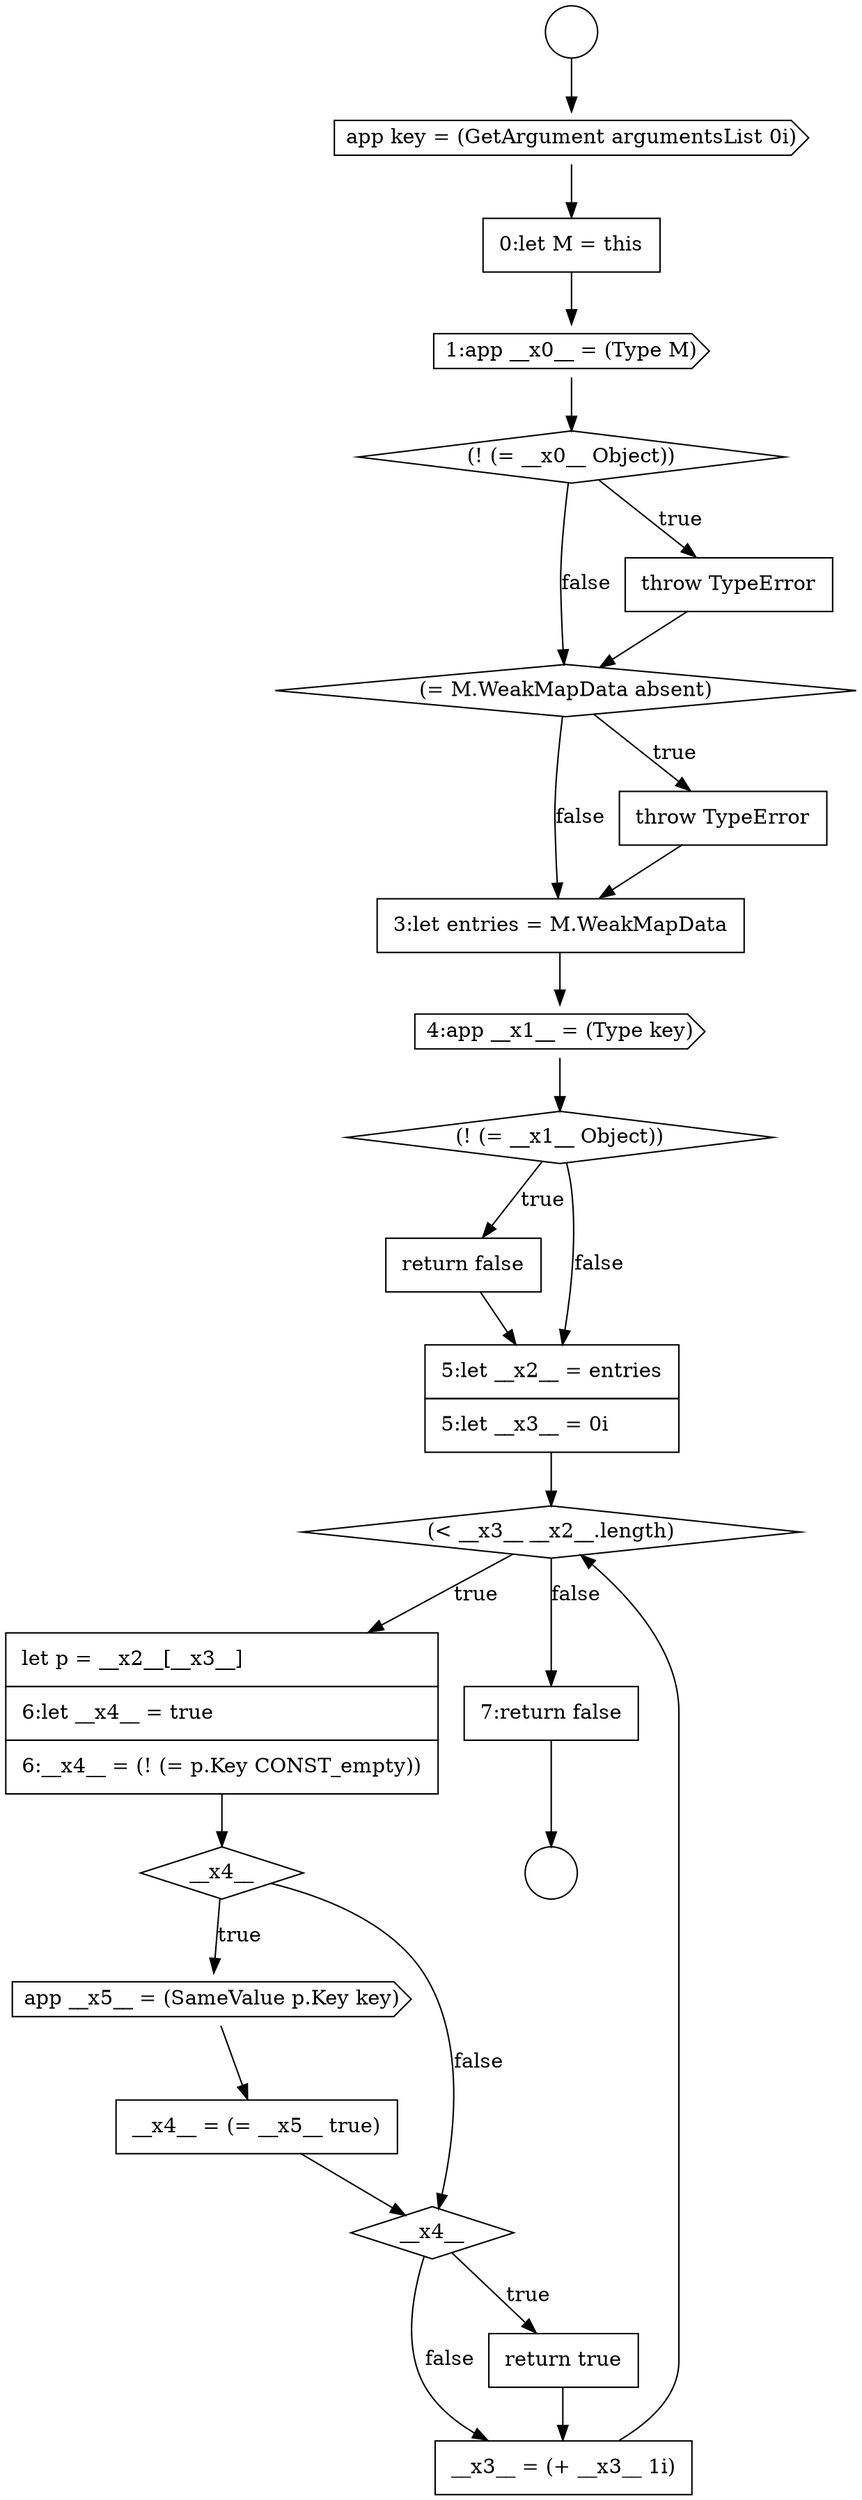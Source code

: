 digraph {
  node14824 [shape=none, margin=0, label=<<font color="black">
    <table border="0" cellborder="1" cellspacing="0" cellpadding="10">
      <tr><td align="left">3:let entries = M.WeakMapData</td></tr>
    </table>
  </font>> color="black" fillcolor="white" style=filled]
  node14827 [shape=none, margin=0, label=<<font color="black">
    <table border="0" cellborder="1" cellspacing="0" cellpadding="10">
      <tr><td align="left">return false</td></tr>
    </table>
  </font>> color="black" fillcolor="white" style=filled]
  node14832 [shape=cds, label=<<font color="black">app __x5__ = (SameValue p.Key key)</font>> color="black" fillcolor="white" style=filled]
  node14823 [shape=none, margin=0, label=<<font color="black">
    <table border="0" cellborder="1" cellspacing="0" cellpadding="10">
      <tr><td align="left">throw TypeError</td></tr>
    </table>
  </font>> color="black" fillcolor="white" style=filled]
  node14828 [shape=none, margin=0, label=<<font color="black">
    <table border="0" cellborder="1" cellspacing="0" cellpadding="10">
      <tr><td align="left">5:let __x2__ = entries</td></tr>
      <tr><td align="left">5:let __x3__ = 0i</td></tr>
    </table>
  </font>> color="black" fillcolor="white" style=filled]
  node14822 [shape=diamond, label=<<font color="black">(= M.WeakMapData absent)</font>> color="black" fillcolor="white" style=filled]
  node14833 [shape=none, margin=0, label=<<font color="black">
    <table border="0" cellborder="1" cellspacing="0" cellpadding="10">
      <tr><td align="left">__x4__ = (= __x5__ true)</td></tr>
    </table>
  </font>> color="black" fillcolor="white" style=filled]
  node14829 [shape=diamond, label=<<font color="black">(&lt; __x3__ __x2__.length)</font>> color="black" fillcolor="white" style=filled]
  node14818 [shape=none, margin=0, label=<<font color="black">
    <table border="0" cellborder="1" cellspacing="0" cellpadding="10">
      <tr><td align="left">0:let M = this</td></tr>
    </table>
  </font>> color="black" fillcolor="white" style=filled]
  node14825 [shape=cds, label=<<font color="black">4:app __x1__ = (Type key)</font>> color="black" fillcolor="white" style=filled]
  node14830 [shape=none, margin=0, label=<<font color="black">
    <table border="0" cellborder="1" cellspacing="0" cellpadding="10">
      <tr><td align="left">let p = __x2__[__x3__]</td></tr>
      <tr><td align="left">6:let __x4__ = true</td></tr>
      <tr><td align="left">6:__x4__ = (! (= p.Key CONST_empty))</td></tr>
    </table>
  </font>> color="black" fillcolor="white" style=filled]
  node14837 [shape=none, margin=0, label=<<font color="black">
    <table border="0" cellborder="1" cellspacing="0" cellpadding="10">
      <tr><td align="left">7:return false</td></tr>
    </table>
  </font>> color="black" fillcolor="white" style=filled]
  node14815 [shape=circle label=" " color="black" fillcolor="white" style=filled]
  node14817 [shape=cds, label=<<font color="black">app key = (GetArgument argumentsList 0i)</font>> color="black" fillcolor="white" style=filled]
  node14836 [shape=none, margin=0, label=<<font color="black">
    <table border="0" cellborder="1" cellspacing="0" cellpadding="10">
      <tr><td align="left">__x3__ = (+ __x3__ 1i)</td></tr>
    </table>
  </font>> color="black" fillcolor="white" style=filled]
  node14821 [shape=none, margin=0, label=<<font color="black">
    <table border="0" cellborder="1" cellspacing="0" cellpadding="10">
      <tr><td align="left">throw TypeError</td></tr>
    </table>
  </font>> color="black" fillcolor="white" style=filled]
  node14826 [shape=diamond, label=<<font color="black">(! (= __x1__ Object))</font>> color="black" fillcolor="white" style=filled]
  node14816 [shape=circle label=" " color="black" fillcolor="white" style=filled]
  node14831 [shape=diamond, label=<<font color="black">__x4__</font>> color="black" fillcolor="white" style=filled]
  node14820 [shape=diamond, label=<<font color="black">(! (= __x0__ Object))</font>> color="black" fillcolor="white" style=filled]
  node14835 [shape=none, margin=0, label=<<font color="black">
    <table border="0" cellborder="1" cellspacing="0" cellpadding="10">
      <tr><td align="left">return true</td></tr>
    </table>
  </font>> color="black" fillcolor="white" style=filled]
  node14819 [shape=cds, label=<<font color="black">1:app __x0__ = (Type M)</font>> color="black" fillcolor="white" style=filled]
  node14834 [shape=diamond, label=<<font color="black">__x4__</font>> color="black" fillcolor="white" style=filled]
  node14828 -> node14829 [ color="black"]
  node14831 -> node14832 [label=<<font color="black">true</font>> color="black"]
  node14831 -> node14834 [label=<<font color="black">false</font>> color="black"]
  node14825 -> node14826 [ color="black"]
  node14835 -> node14836 [ color="black"]
  node14817 -> node14818 [ color="black"]
  node14820 -> node14821 [label=<<font color="black">true</font>> color="black"]
  node14820 -> node14822 [label=<<font color="black">false</font>> color="black"]
  node14826 -> node14827 [label=<<font color="black">true</font>> color="black"]
  node14826 -> node14828 [label=<<font color="black">false</font>> color="black"]
  node14829 -> node14830 [label=<<font color="black">true</font>> color="black"]
  node14829 -> node14837 [label=<<font color="black">false</font>> color="black"]
  node14815 -> node14817 [ color="black"]
  node14832 -> node14833 [ color="black"]
  node14821 -> node14822 [ color="black"]
  node14833 -> node14834 [ color="black"]
  node14837 -> node14816 [ color="black"]
  node14824 -> node14825 [ color="black"]
  node14819 -> node14820 [ color="black"]
  node14830 -> node14831 [ color="black"]
  node14836 -> node14829 [ color="black"]
  node14827 -> node14828 [ color="black"]
  node14823 -> node14824 [ color="black"]
  node14822 -> node14823 [label=<<font color="black">true</font>> color="black"]
  node14822 -> node14824 [label=<<font color="black">false</font>> color="black"]
  node14834 -> node14835 [label=<<font color="black">true</font>> color="black"]
  node14834 -> node14836 [label=<<font color="black">false</font>> color="black"]
  node14818 -> node14819 [ color="black"]
}
